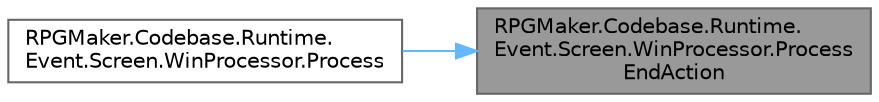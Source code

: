 digraph "RPGMaker.Codebase.Runtime.Event.Screen.WinProcessor.ProcessEndAction"
{
 // LATEX_PDF_SIZE
  bgcolor="transparent";
  edge [fontname=Helvetica,fontsize=10,labelfontname=Helvetica,labelfontsize=10];
  node [fontname=Helvetica,fontsize=10,shape=box,height=0.2,width=0.4];
  rankdir="RL";
  Node1 [id="Node000001",label="RPGMaker.Codebase.Runtime.\lEvent.Screen.WinProcessor.Process\lEndAction",height=0.2,width=0.4,color="gray40", fillcolor="grey60", style="filled", fontcolor="black",tooltip=" "];
  Node1 -> Node2 [id="edge1_Node000001_Node000002",dir="back",color="steelblue1",style="solid",tooltip=" "];
  Node2 [id="Node000002",label="RPGMaker.Codebase.Runtime.\lEvent.Screen.WinProcessor.Process",height=0.2,width=0.4,color="grey40", fillcolor="white", style="filled",URL="$dd/dd2/class_r_p_g_maker_1_1_codebase_1_1_runtime_1_1_event_1_1_screen_1_1_win_processor.html#a946afda39117a11a196277dbb50fff03",tooltip=" "];
}
